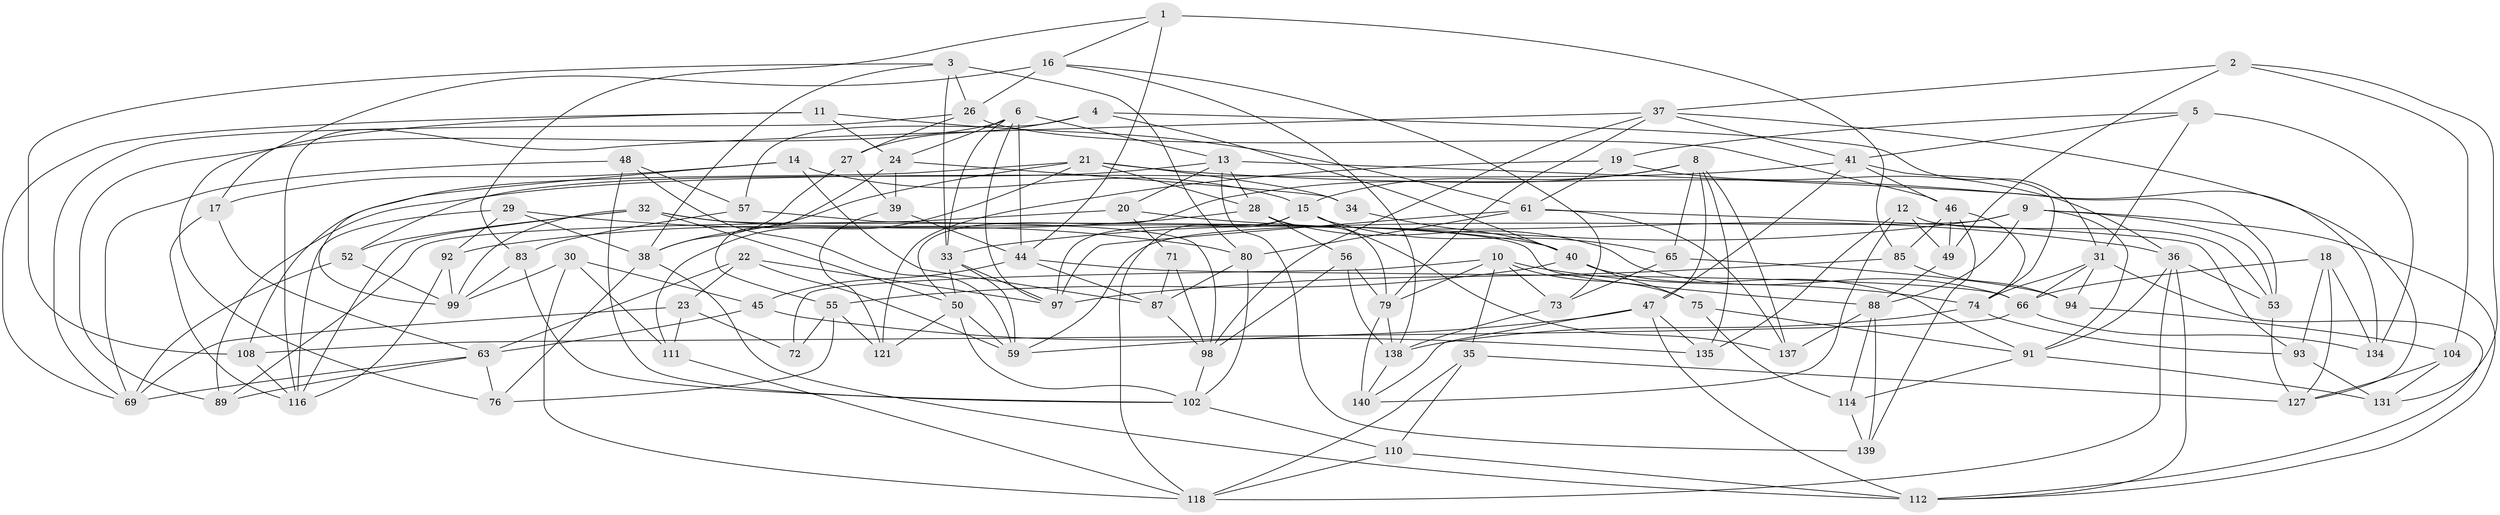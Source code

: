 // original degree distribution, {4: 1.0}
// Generated by graph-tools (version 1.1) at 2025/42/03/06/25 10:42:25]
// undirected, 95 vertices, 230 edges
graph export_dot {
graph [start="1"]
  node [color=gray90,style=filled];
  1;
  2;
  3 [super="+7"];
  4;
  5;
  6 [super="+25"];
  8 [super="+125"];
  9 [super="+78"];
  10 [super="+128"];
  11;
  12;
  13 [super="+64"];
  14;
  15 [super="+58"];
  16 [super="+68"];
  17;
  18;
  19;
  20;
  21 [super="+62"];
  22;
  23;
  24 [super="+109"];
  26 [super="+70"];
  27;
  28 [super="+54"];
  29;
  30;
  31 [super="+126"];
  32 [super="+123"];
  33 [super="+81"];
  34;
  35;
  36 [super="+43"];
  37 [super="+51"];
  38 [super="+60"];
  39;
  40 [super="+42"];
  41 [super="+117"];
  44 [super="+129"];
  45;
  46 [super="+90"];
  47 [super="+86"];
  48;
  49;
  50 [super="+67"];
  52;
  53 [super="+106"];
  55 [super="+96"];
  56;
  57;
  59 [super="+95"];
  61 [super="+119"];
  63 [super="+101"];
  65;
  66 [super="+82"];
  69 [super="+113"];
  71;
  72;
  73;
  74 [super="+77"];
  75;
  76;
  79 [super="+84"];
  80 [super="+103"];
  83;
  85;
  87 [super="+107"];
  88 [super="+115"];
  89;
  91 [super="+105"];
  92;
  93;
  94;
  97 [super="+124"];
  98 [super="+122"];
  99 [super="+100"];
  102 [super="+136"];
  104;
  108;
  110;
  111;
  112 [super="+120"];
  114;
  116 [super="+133"];
  118 [super="+130"];
  121;
  127 [super="+132"];
  131;
  134;
  135;
  137;
  138 [super="+141"];
  139;
  140;
  1 -- 16;
  1 -- 83;
  1 -- 85;
  1 -- 44;
  2 -- 131;
  2 -- 104;
  2 -- 49;
  2 -- 37;
  3 -- 38;
  3 -- 33;
  3 -- 26;
  3 -- 80 [weight=2];
  3 -- 108;
  4 -- 57;
  4 -- 27;
  4 -- 31;
  4 -- 40;
  5 -- 19;
  5 -- 134;
  5 -- 41;
  5 -- 31;
  6 -- 13;
  6 -- 24;
  6 -- 89;
  6 -- 33;
  6 -- 97;
  6 -- 44;
  8 -- 15;
  8 -- 137;
  8 -- 50;
  8 -- 65;
  8 -- 135;
  8 -- 47;
  9 -- 88;
  9 -- 91;
  9 -- 59;
  9 -- 33;
  9 -- 53;
  9 -- 112;
  10 -- 72;
  10 -- 79;
  10 -- 75;
  10 -- 73;
  10 -- 35;
  10 -- 74;
  11 -- 69;
  11 -- 24;
  11 -- 76;
  11 -- 61;
  12 -- 135;
  12 -- 53;
  12 -- 140;
  12 -- 49;
  13 -- 139;
  13 -- 20;
  13 -- 28;
  13 -- 52;
  13 -- 53;
  14 -- 17;
  14 -- 99;
  14 -- 87;
  14 -- 15;
  15 -- 65;
  15 -- 97;
  15 -- 137;
  15 -- 118;
  16 -- 26 [weight=2];
  16 -- 73;
  16 -- 17;
  16 -- 138;
  17 -- 116;
  17 -- 63;
  18 -- 127;
  18 -- 93;
  18 -- 134;
  18 -- 66;
  19 -- 121;
  19 -- 36;
  19 -- 61;
  20 -- 71;
  20 -- 89;
  20 -- 36;
  21 -- 111;
  21 -- 108;
  21 -- 34;
  21 -- 134;
  21 -- 38;
  21 -- 28;
  22 -- 59;
  22 -- 23;
  22 -- 63;
  22 -- 97;
  23 -- 72;
  23 -- 111;
  23 -- 69;
  24 -- 34 [weight=2];
  24 -- 55;
  24 -- 39;
  26 -- 46;
  26 -- 27;
  26 -- 69;
  27 -- 38;
  27 -- 39;
  28 -- 92;
  28 -- 56;
  28 -- 66;
  28 -- 79;
  29 -- 92;
  29 -- 80;
  29 -- 38;
  29 -- 116;
  30 -- 111;
  30 -- 118;
  30 -- 45;
  30 -- 99;
  31 -- 66;
  31 -- 94;
  31 -- 112;
  31 -- 74;
  32 -- 99;
  32 -- 116;
  32 -- 88;
  32 -- 50;
  32 -- 40;
  32 -- 52;
  33 -- 97;
  33 -- 59;
  33 -- 50;
  34 -- 40;
  35 -- 127;
  35 -- 110;
  35 -- 118;
  36 -- 112;
  36 -- 53;
  36 -- 91;
  36 -- 118;
  37 -- 127;
  37 -- 79;
  37 -- 41;
  37 -- 116;
  37 -- 98;
  38 -- 76;
  38 -- 112;
  39 -- 121;
  39 -- 44;
  40 -- 75;
  40 -- 91;
  40 -- 55;
  41 -- 46;
  41 -- 47;
  41 -- 89;
  41 -- 74;
  44 -- 87;
  44 -- 45;
  44 -- 66;
  45 -- 135;
  45 -- 63;
  46 -- 85;
  46 -- 49;
  46 -- 74;
  46 -- 139;
  47 -- 112;
  47 -- 135;
  47 -- 59;
  47 -- 140;
  48 -- 57;
  48 -- 69;
  48 -- 102;
  48 -- 59;
  49 -- 88;
  50 -- 121;
  50 -- 102;
  50 -- 59;
  52 -- 99;
  52 -- 69;
  53 -- 127 [weight=2];
  55 -- 121;
  55 -- 72 [weight=2];
  55 -- 76;
  56 -- 138;
  56 -- 98;
  56 -- 79;
  57 -- 83;
  57 -- 98;
  61 -- 93;
  61 -- 80;
  61 -- 97;
  61 -- 137;
  63 -- 76;
  63 -- 89;
  63 -- 69;
  65 -- 94;
  65 -- 73;
  66 -- 134;
  66 -- 108;
  71 -- 87 [weight=2];
  71 -- 98;
  73 -- 138;
  74 -- 93;
  74 -- 138;
  75 -- 114;
  75 -- 91;
  79 -- 140;
  79 -- 138;
  80 -- 87;
  80 -- 102;
  83 -- 102;
  83 -- 99;
  85 -- 97;
  85 -- 94;
  87 -- 98;
  88 -- 114;
  88 -- 137;
  88 -- 139;
  91 -- 131;
  91 -- 114;
  92 -- 99;
  92 -- 116;
  93 -- 131;
  94 -- 104;
  98 -- 102;
  102 -- 110;
  104 -- 131;
  104 -- 127;
  108 -- 116;
  110 -- 112;
  110 -- 118;
  111 -- 118;
  114 -- 139;
  138 -- 140;
}
